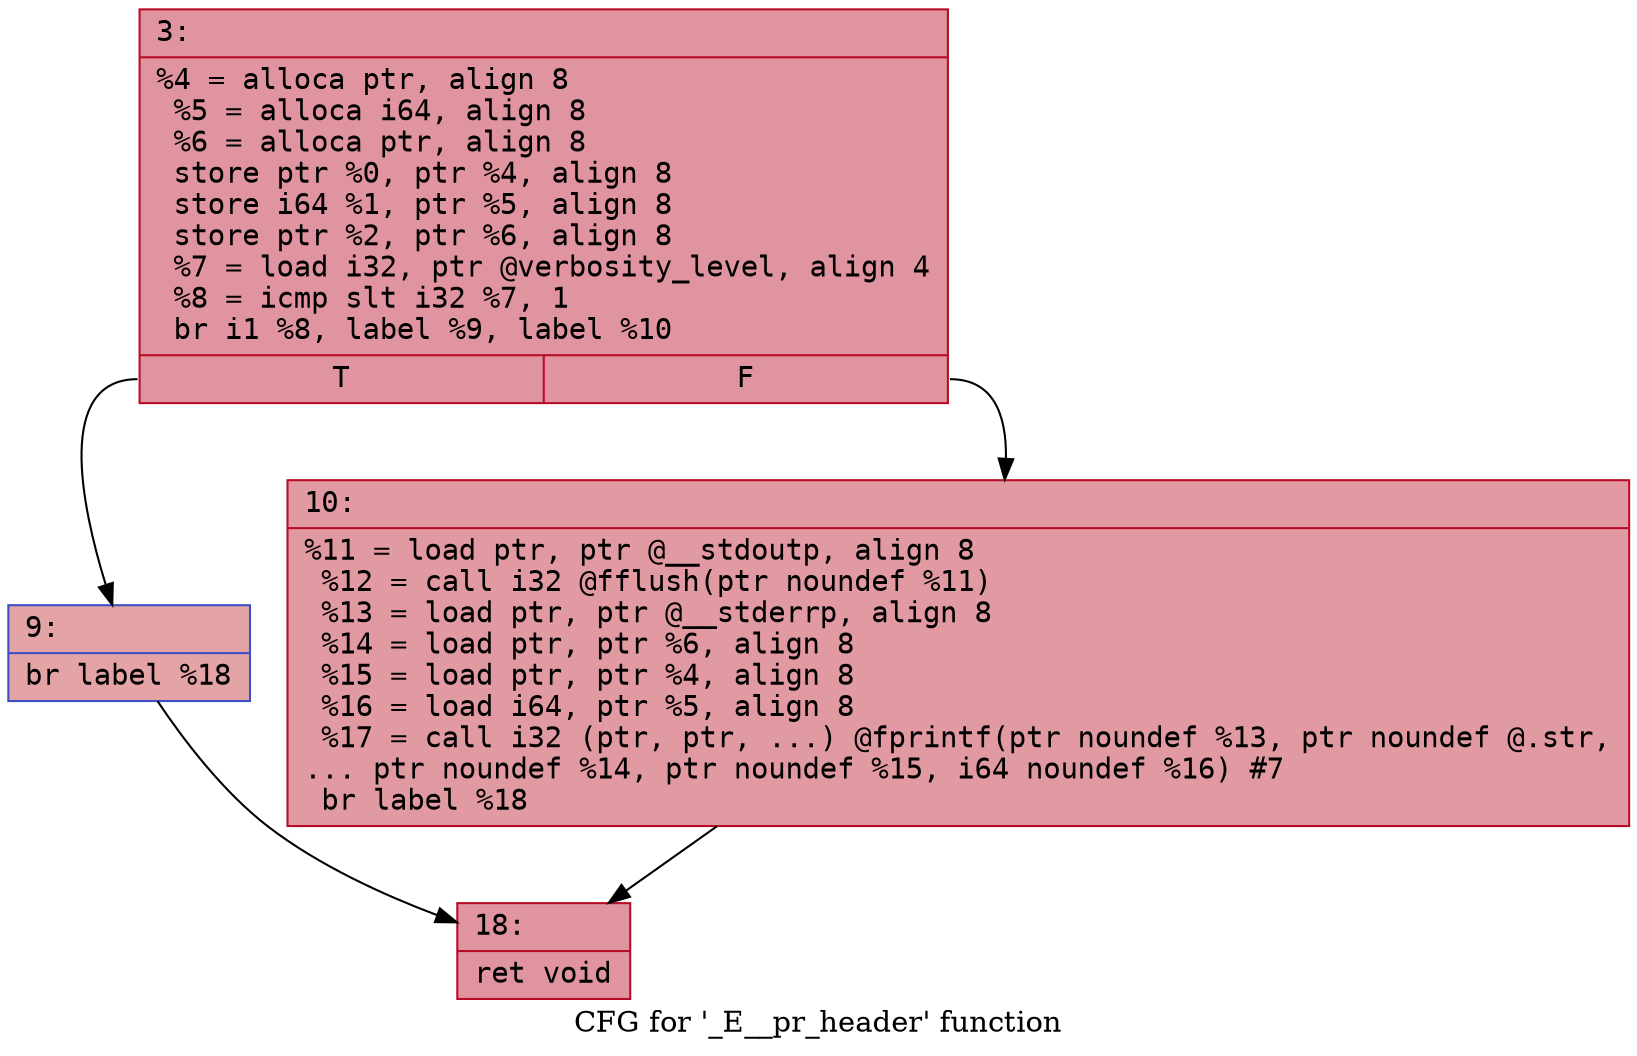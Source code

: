 digraph "CFG for '_E__pr_header' function" {
	label="CFG for '_E__pr_header' function";

	Node0x6000038edf40 [shape=record,color="#b70d28ff", style=filled, fillcolor="#b70d2870" fontname="Courier",label="{3:\l|  %4 = alloca ptr, align 8\l  %5 = alloca i64, align 8\l  %6 = alloca ptr, align 8\l  store ptr %0, ptr %4, align 8\l  store i64 %1, ptr %5, align 8\l  store ptr %2, ptr %6, align 8\l  %7 = load i32, ptr @verbosity_level, align 4\l  %8 = icmp slt i32 %7, 1\l  br i1 %8, label %9, label %10\l|{<s0>T|<s1>F}}"];
	Node0x6000038edf40:s0 -> Node0x6000038edf90[tooltip="3 -> 9\nProbability 37.50%" ];
	Node0x6000038edf40:s1 -> Node0x6000038edfe0[tooltip="3 -> 10\nProbability 62.50%" ];
	Node0x6000038edf90 [shape=record,color="#3d50c3ff", style=filled, fillcolor="#c32e3170" fontname="Courier",label="{9:\l|  br label %18\l}"];
	Node0x6000038edf90 -> Node0x6000038ee030[tooltip="9 -> 18\nProbability 100.00%" ];
	Node0x6000038edfe0 [shape=record,color="#b70d28ff", style=filled, fillcolor="#bb1b2c70" fontname="Courier",label="{10:\l|  %11 = load ptr, ptr @__stdoutp, align 8\l  %12 = call i32 @fflush(ptr noundef %11)\l  %13 = load ptr, ptr @__stderrp, align 8\l  %14 = load ptr, ptr %6, align 8\l  %15 = load ptr, ptr %4, align 8\l  %16 = load i64, ptr %5, align 8\l  %17 = call i32 (ptr, ptr, ...) @fprintf(ptr noundef %13, ptr noundef @.str,\l... ptr noundef %14, ptr noundef %15, i64 noundef %16) #7\l  br label %18\l}"];
	Node0x6000038edfe0 -> Node0x6000038ee030[tooltip="10 -> 18\nProbability 100.00%" ];
	Node0x6000038ee030 [shape=record,color="#b70d28ff", style=filled, fillcolor="#b70d2870" fontname="Courier",label="{18:\l|  ret void\l}"];
}
